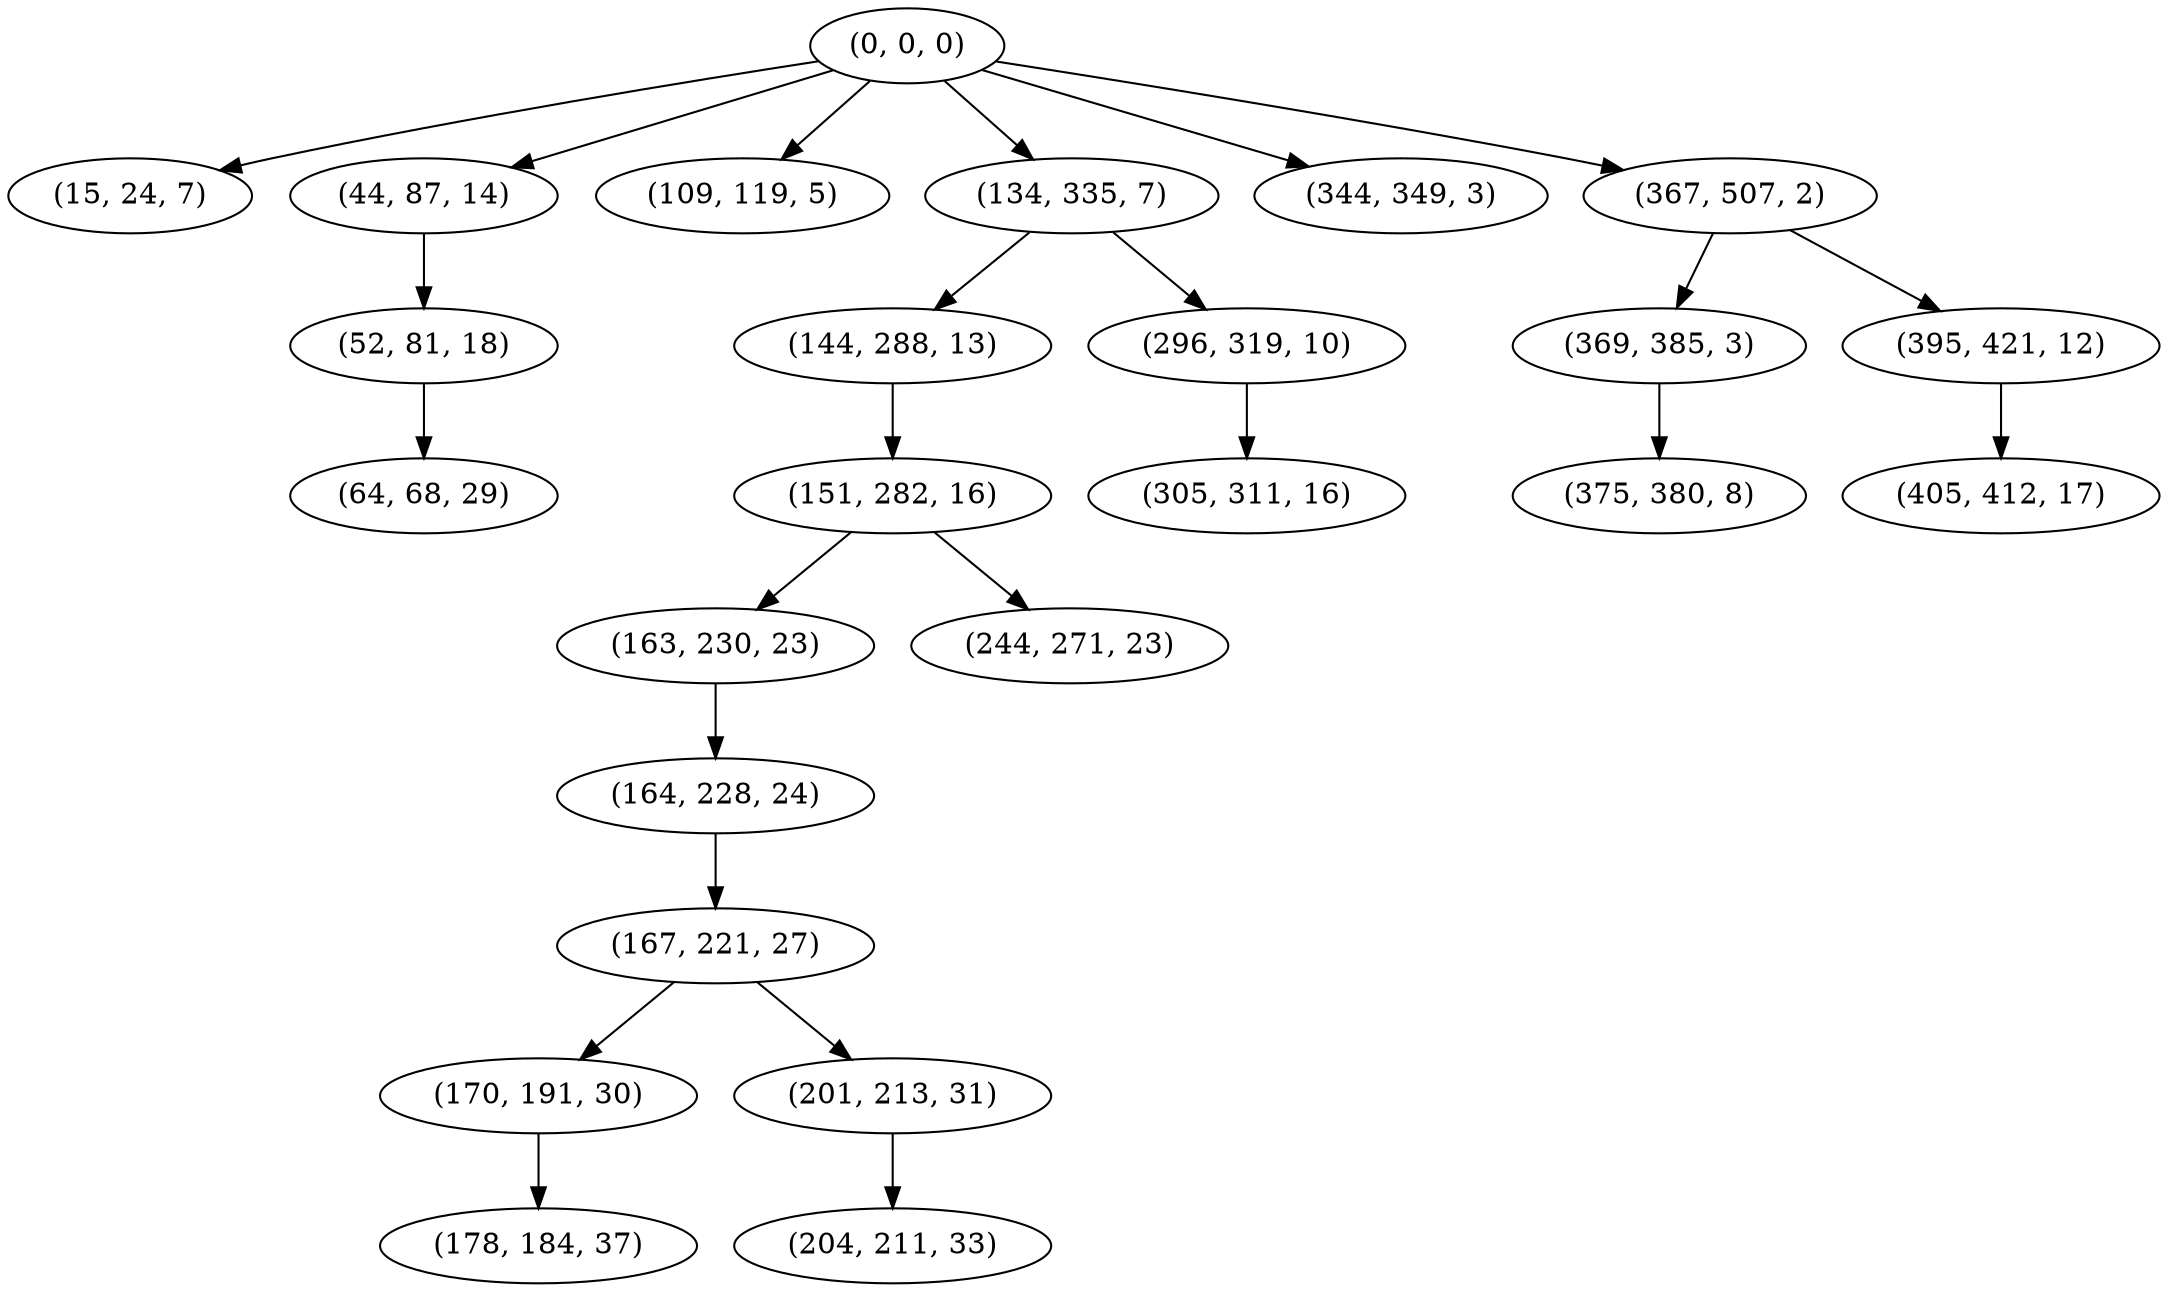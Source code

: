 digraph tree {
    "(0, 0, 0)";
    "(15, 24, 7)";
    "(44, 87, 14)";
    "(52, 81, 18)";
    "(64, 68, 29)";
    "(109, 119, 5)";
    "(134, 335, 7)";
    "(144, 288, 13)";
    "(151, 282, 16)";
    "(163, 230, 23)";
    "(164, 228, 24)";
    "(167, 221, 27)";
    "(170, 191, 30)";
    "(178, 184, 37)";
    "(201, 213, 31)";
    "(204, 211, 33)";
    "(244, 271, 23)";
    "(296, 319, 10)";
    "(305, 311, 16)";
    "(344, 349, 3)";
    "(367, 507, 2)";
    "(369, 385, 3)";
    "(375, 380, 8)";
    "(395, 421, 12)";
    "(405, 412, 17)";
    "(0, 0, 0)" -> "(15, 24, 7)";
    "(0, 0, 0)" -> "(44, 87, 14)";
    "(0, 0, 0)" -> "(109, 119, 5)";
    "(0, 0, 0)" -> "(134, 335, 7)";
    "(0, 0, 0)" -> "(344, 349, 3)";
    "(0, 0, 0)" -> "(367, 507, 2)";
    "(44, 87, 14)" -> "(52, 81, 18)";
    "(52, 81, 18)" -> "(64, 68, 29)";
    "(134, 335, 7)" -> "(144, 288, 13)";
    "(134, 335, 7)" -> "(296, 319, 10)";
    "(144, 288, 13)" -> "(151, 282, 16)";
    "(151, 282, 16)" -> "(163, 230, 23)";
    "(151, 282, 16)" -> "(244, 271, 23)";
    "(163, 230, 23)" -> "(164, 228, 24)";
    "(164, 228, 24)" -> "(167, 221, 27)";
    "(167, 221, 27)" -> "(170, 191, 30)";
    "(167, 221, 27)" -> "(201, 213, 31)";
    "(170, 191, 30)" -> "(178, 184, 37)";
    "(201, 213, 31)" -> "(204, 211, 33)";
    "(296, 319, 10)" -> "(305, 311, 16)";
    "(367, 507, 2)" -> "(369, 385, 3)";
    "(367, 507, 2)" -> "(395, 421, 12)";
    "(369, 385, 3)" -> "(375, 380, 8)";
    "(395, 421, 12)" -> "(405, 412, 17)";
}
